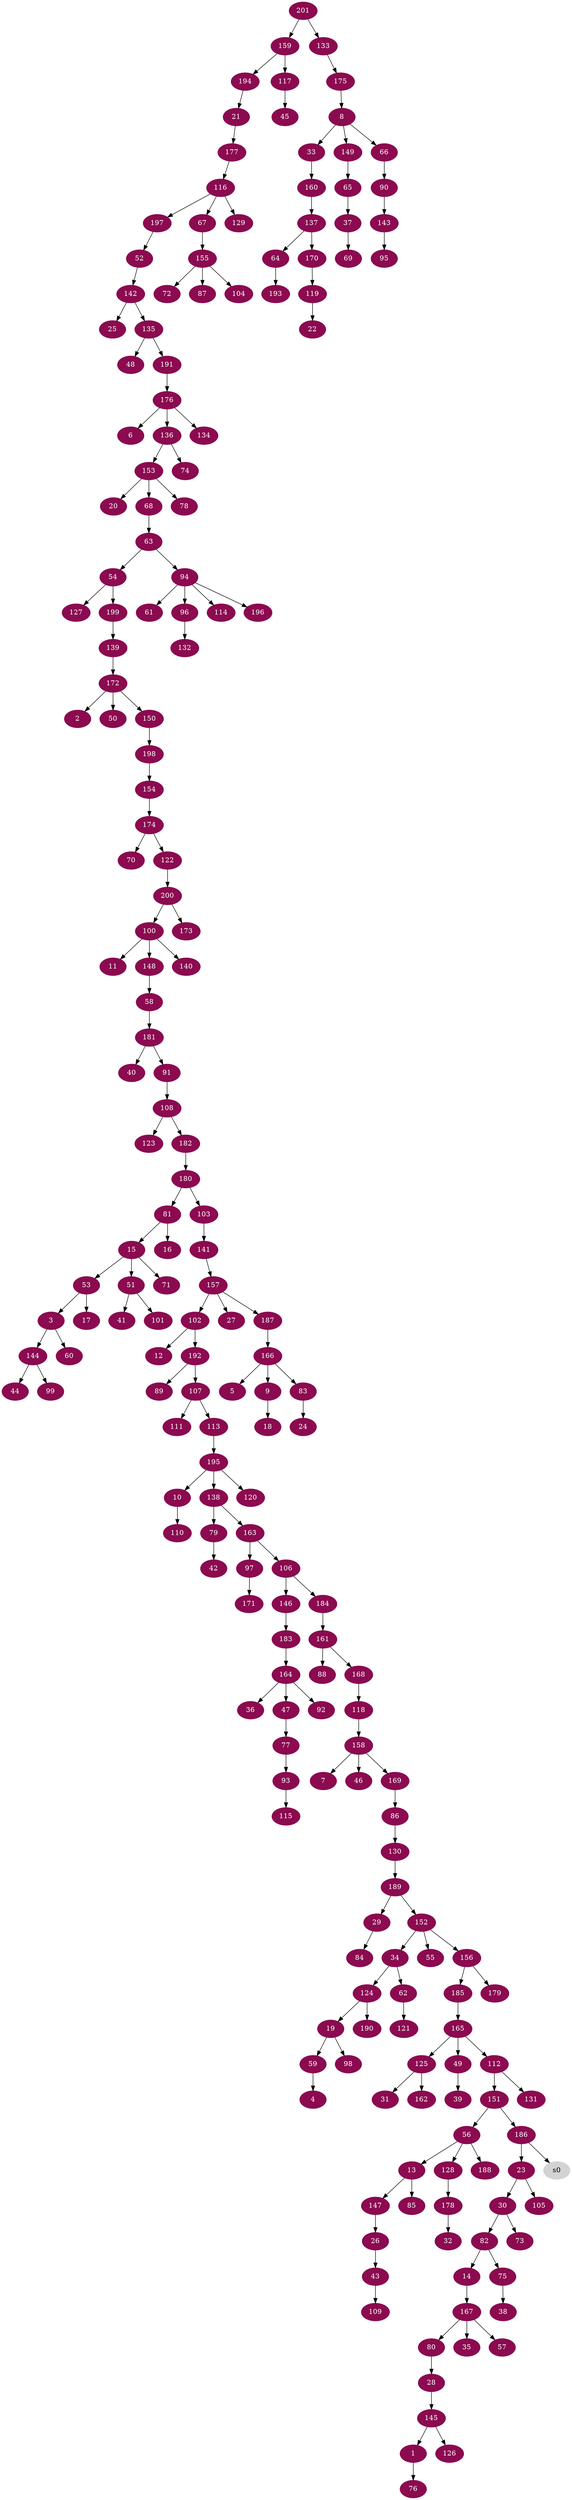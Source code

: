 digraph G {
node [color=deeppink4, style=filled, fontcolor=white];
145 -> 1;
172 -> 2;
53 -> 3;
59 -> 4;
166 -> 5;
176 -> 6;
158 -> 7;
175 -> 8;
166 -> 9;
195 -> 10;
100 -> 11;
102 -> 12;
56 -> 13;
82 -> 14;
81 -> 15;
81 -> 16;
53 -> 17;
9 -> 18;
124 -> 19;
153 -> 20;
194 -> 21;
119 -> 22;
186 -> 23;
83 -> 24;
142 -> 25;
147 -> 26;
157 -> 27;
80 -> 28;
189 -> 29;
23 -> 30;
125 -> 31;
178 -> 32;
8 -> 33;
152 -> 34;
167 -> 35;
164 -> 36;
65 -> 37;
75 -> 38;
49 -> 39;
181 -> 40;
51 -> 41;
79 -> 42;
26 -> 43;
144 -> 44;
117 -> 45;
158 -> 46;
164 -> 47;
135 -> 48;
165 -> 49;
172 -> 50;
15 -> 51;
197 -> 52;
15 -> 53;
63 -> 54;
152 -> 55;
151 -> 56;
167 -> 57;
148 -> 58;
19 -> 59;
3 -> 60;
94 -> 61;
34 -> 62;
68 -> 63;
137 -> 64;
149 -> 65;
8 -> 66;
116 -> 67;
153 -> 68;
37 -> 69;
174 -> 70;
15 -> 71;
155 -> 72;
30 -> 73;
136 -> 74;
82 -> 75;
1 -> 76;
47 -> 77;
153 -> 78;
138 -> 79;
167 -> 80;
180 -> 81;
30 -> 82;
166 -> 83;
29 -> 84;
13 -> 85;
169 -> 86;
155 -> 87;
161 -> 88;
192 -> 89;
66 -> 90;
181 -> 91;
164 -> 92;
77 -> 93;
63 -> 94;
143 -> 95;
94 -> 96;
163 -> 97;
19 -> 98;
144 -> 99;
200 -> 100;
51 -> 101;
157 -> 102;
180 -> 103;
155 -> 104;
23 -> 105;
163 -> 106;
192 -> 107;
91 -> 108;
43 -> 109;
10 -> 110;
107 -> 111;
165 -> 112;
107 -> 113;
94 -> 114;
93 -> 115;
177 -> 116;
159 -> 117;
168 -> 118;
170 -> 119;
195 -> 120;
62 -> 121;
174 -> 122;
108 -> 123;
34 -> 124;
165 -> 125;
145 -> 126;
54 -> 127;
56 -> 128;
116 -> 129;
86 -> 130;
112 -> 131;
96 -> 132;
201 -> 133;
176 -> 134;
142 -> 135;
176 -> 136;
160 -> 137;
195 -> 138;
199 -> 139;
100 -> 140;
103 -> 141;
52 -> 142;
90 -> 143;
3 -> 144;
28 -> 145;
106 -> 146;
13 -> 147;
100 -> 148;
8 -> 149;
172 -> 150;
112 -> 151;
189 -> 152;
136 -> 153;
198 -> 154;
67 -> 155;
152 -> 156;
141 -> 157;
118 -> 158;
201 -> 159;
33 -> 160;
184 -> 161;
125 -> 162;
138 -> 163;
183 -> 164;
185 -> 165;
187 -> 166;
14 -> 167;
161 -> 168;
158 -> 169;
137 -> 170;
97 -> 171;
139 -> 172;
200 -> 173;
154 -> 174;
133 -> 175;
191 -> 176;
21 -> 177;
128 -> 178;
156 -> 179;
182 -> 180;
58 -> 181;
108 -> 182;
146 -> 183;
106 -> 184;
156 -> 185;
151 -> 186;
157 -> 187;
56 -> 188;
130 -> 189;
124 -> 190;
135 -> 191;
102 -> 192;
64 -> 193;
159 -> 194;
113 -> 195;
94 -> 196;
116 -> 197;
150 -> 198;
54 -> 199;
122 -> 200;
node [color=lightgrey, style=filled, fontcolor=black];
186 -> s0;
}
